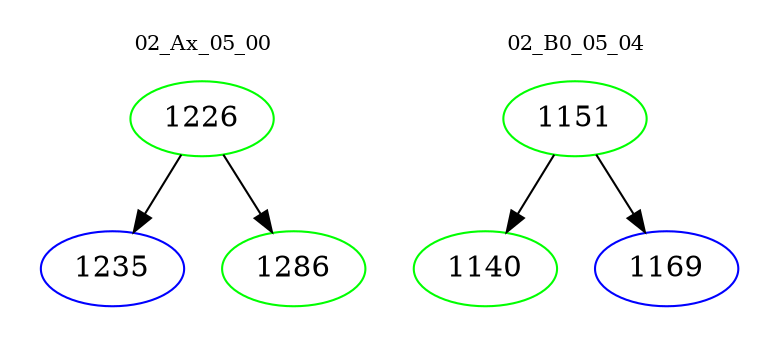 digraph{
subgraph cluster_0 {
color = white
label = "02_Ax_05_00";
fontsize=10;
T0_1226 [label="1226", color="green"]
T0_1226 -> T0_1235 [color="black"]
T0_1235 [label="1235", color="blue"]
T0_1226 -> T0_1286 [color="black"]
T0_1286 [label="1286", color="green"]
}
subgraph cluster_1 {
color = white
label = "02_B0_05_04";
fontsize=10;
T1_1151 [label="1151", color="green"]
T1_1151 -> T1_1140 [color="black"]
T1_1140 [label="1140", color="green"]
T1_1151 -> T1_1169 [color="black"]
T1_1169 [label="1169", color="blue"]
}
}
